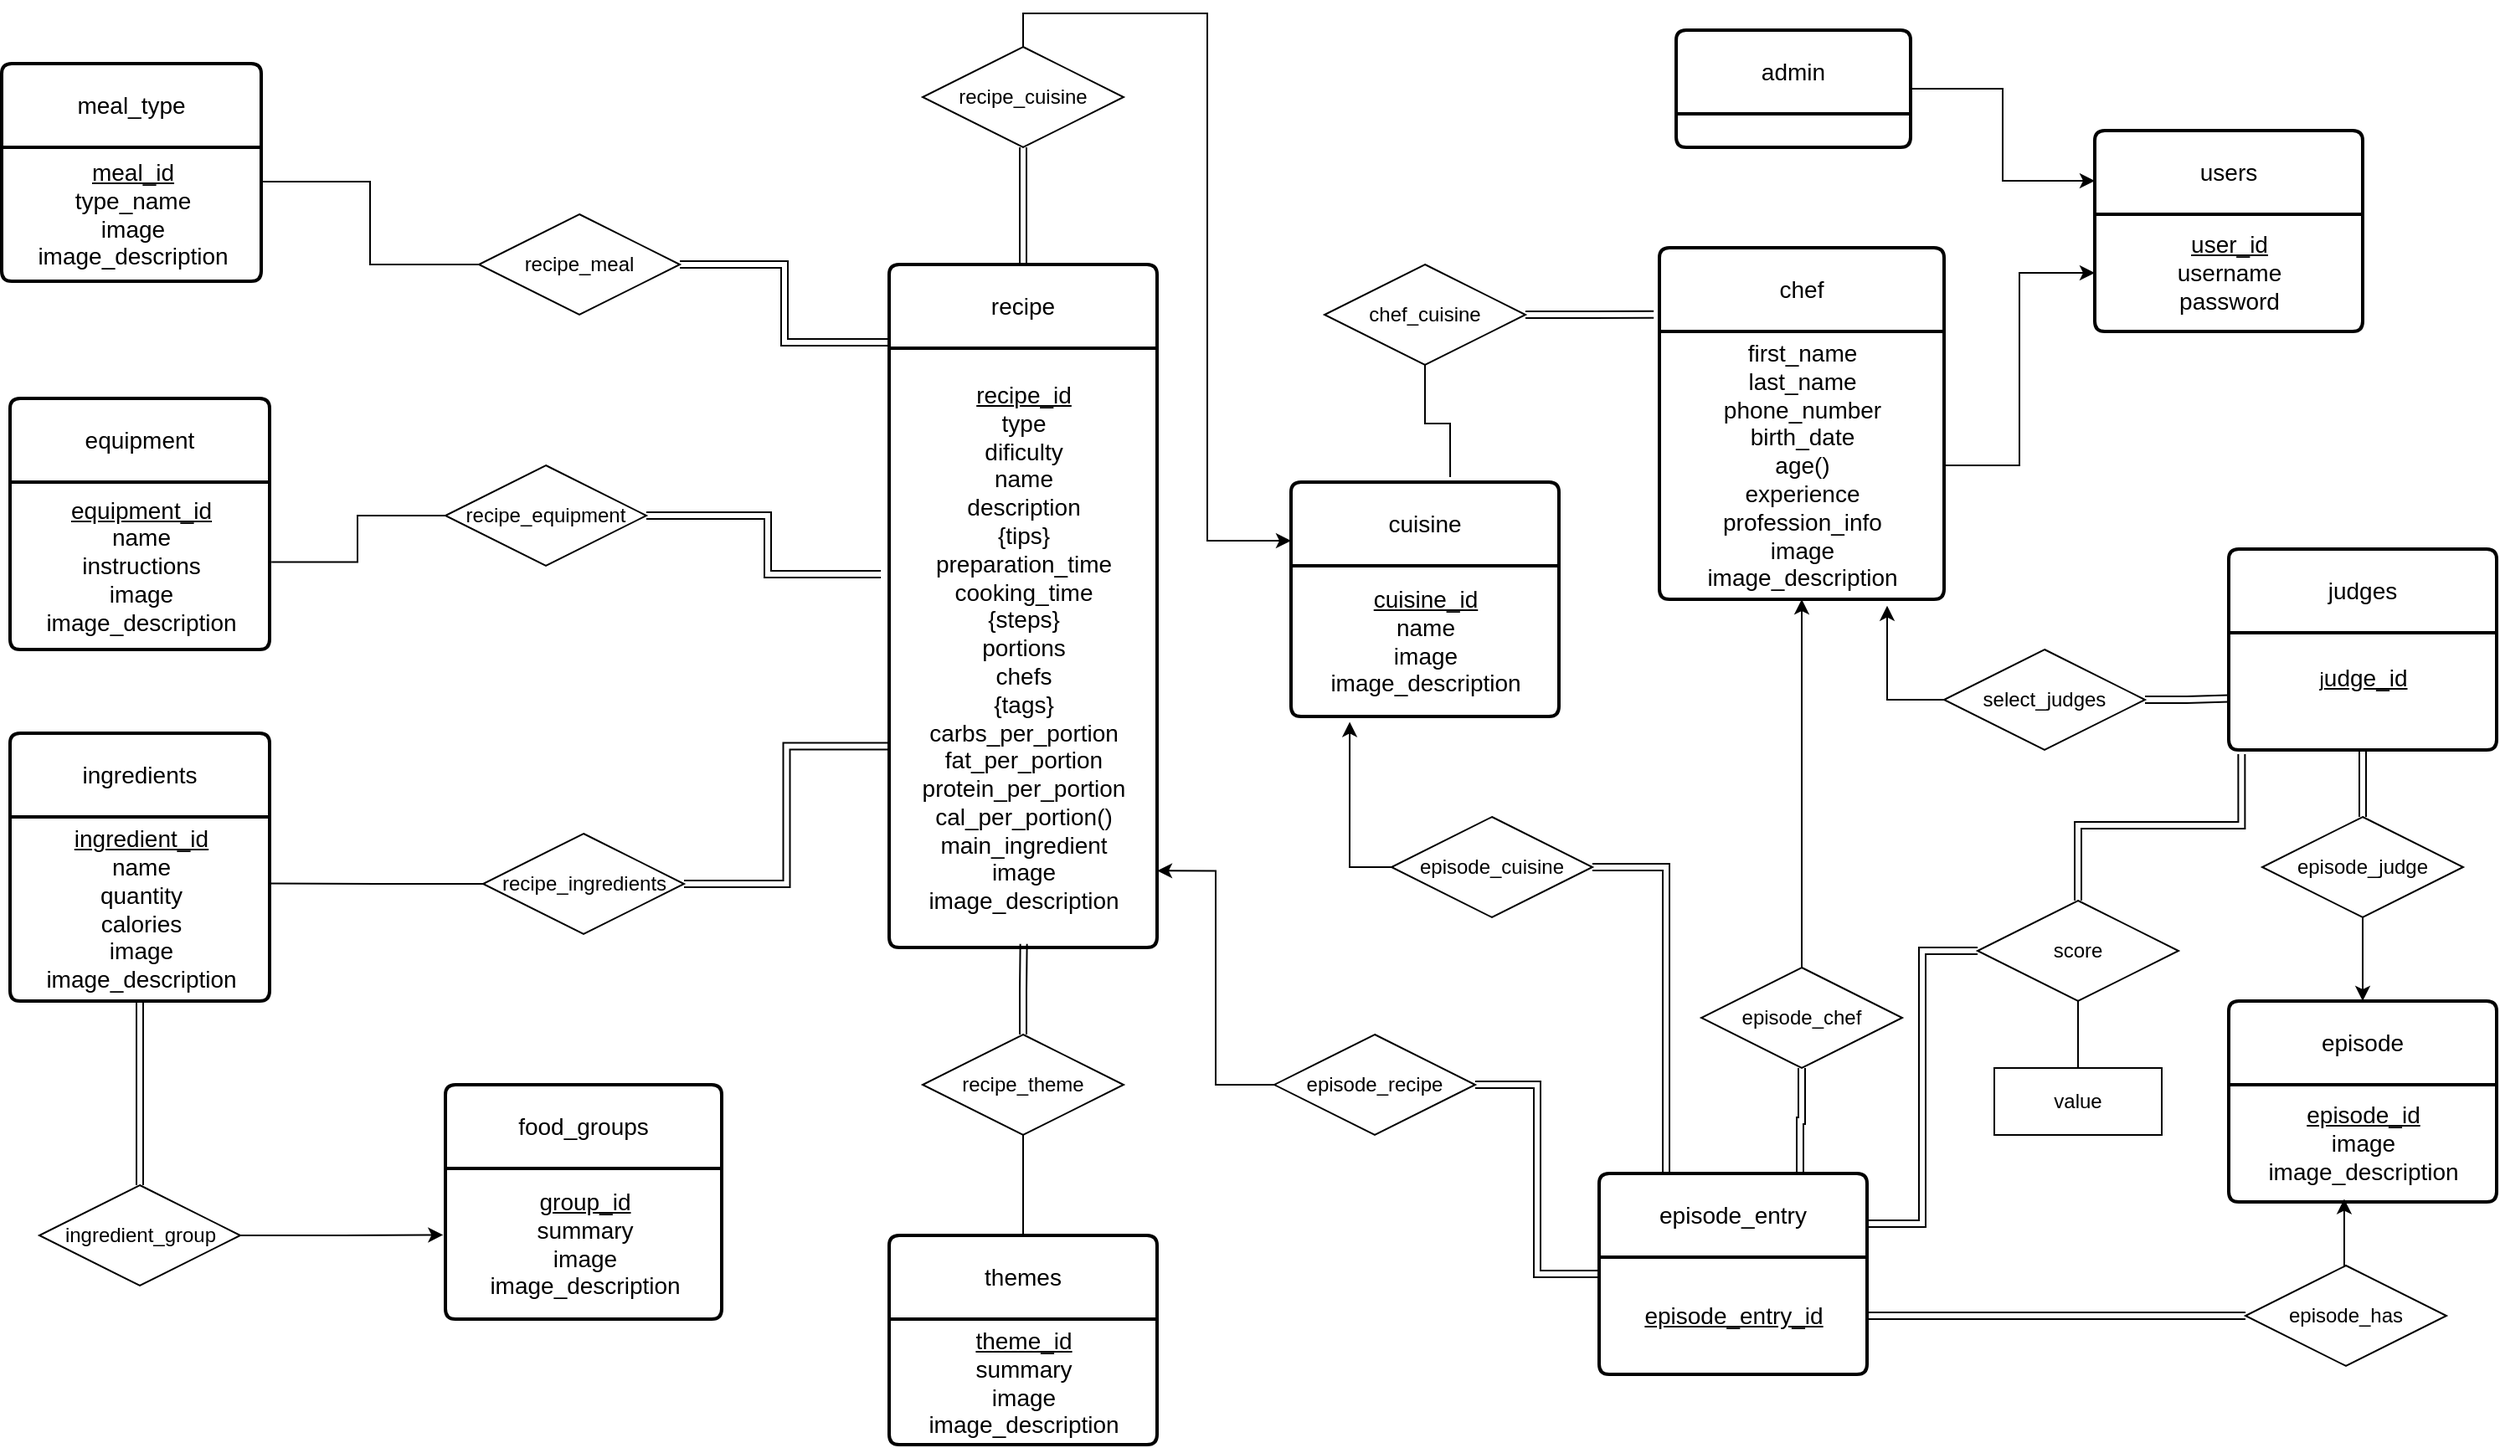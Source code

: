 <mxfile version="24.2.5" type="device">
  <diagram name="Page-1" id="YLJ0IZr-Ib7k4HzRPvkb">
    <mxGraphModel dx="1615" dy="968" grid="1" gridSize="10" guides="1" tooltips="1" connect="1" arrows="1" fold="1" page="1" pageScale="1" pageWidth="1600" pageHeight="900" math="0" shadow="0">
      <root>
        <mxCell id="0" />
        <mxCell id="1" parent="0" />
        <mxCell id="5_bJZATuuQAAXsXaT6q8-4" value="recipe" style="swimlane;childLayout=stackLayout;horizontal=1;startSize=50;horizontalStack=0;rounded=1;fontSize=14;fontStyle=0;strokeWidth=2;resizeParent=0;resizeLast=1;shadow=0;dashed=0;align=center;arcSize=4;whiteSpace=wrap;html=1;" parent="1" vertex="1">
          <mxGeometry x="610" y="170" width="160" height="408" as="geometry">
            <mxRectangle x="610" y="240" width="80" height="50" as="alternateBounds" />
          </mxGeometry>
        </mxCell>
        <mxCell id="5_bJZATuuQAAXsXaT6q8-6" value="&lt;u&gt;&lt;font style=&quot;font-size: 14px;&quot;&gt;recipe_id&lt;/font&gt;&lt;/u&gt;&lt;div&gt;&lt;span style=&quot;font-size: 14px;&quot;&gt;type&lt;/span&gt;&lt;/div&gt;&lt;div&gt;&lt;span style=&quot;font-size: 14px;&quot;&gt;dificulty&lt;/span&gt;&lt;/div&gt;&lt;div&gt;&lt;span style=&quot;font-size: 14px;&quot;&gt;name&lt;/span&gt;&lt;/div&gt;&lt;div&gt;&lt;span style=&quot;font-size: 14px;&quot;&gt;description&lt;/span&gt;&lt;/div&gt;&lt;div&gt;&lt;span style=&quot;font-size: 14px;&quot;&gt;{tips}&lt;/span&gt;&lt;/div&gt;&lt;div&gt;&lt;span style=&quot;font-size: 14px;&quot;&gt;preparation_time&lt;/span&gt;&lt;/div&gt;&lt;div&gt;&lt;span style=&quot;font-size: 14px;&quot;&gt;cooking_time&lt;/span&gt;&lt;/div&gt;&lt;div&gt;&lt;span style=&quot;font-size: 14px;&quot;&gt;{steps}&lt;/span&gt;&lt;/div&gt;&lt;div&gt;&lt;span style=&quot;font-size: 14px;&quot;&gt;portions&lt;/span&gt;&lt;/div&gt;&lt;div&gt;&lt;span style=&quot;font-size: 14px;&quot;&gt;chefs&lt;/span&gt;&lt;/div&gt;&lt;div&gt;&lt;span style=&quot;font-size: 14px;&quot;&gt;{tags}&lt;/span&gt;&lt;/div&gt;&lt;div&gt;&lt;span style=&quot;font-size: 14px;&quot;&gt;carbs_per_portion&lt;/span&gt;&lt;/div&gt;&lt;div&gt;&lt;span style=&quot;font-size: 14px;&quot;&gt;fat_per_portion&lt;/span&gt;&lt;/div&gt;&lt;div&gt;&lt;span style=&quot;font-size: 14px;&quot;&gt;protein_per_portion&lt;/span&gt;&lt;/div&gt;&lt;div&gt;&lt;span style=&quot;font-size: 14px;&quot;&gt;cal_per_portion()&lt;/span&gt;&lt;/div&gt;&lt;div&gt;&lt;span style=&quot;font-size: 14px;&quot;&gt;main_ingredient&lt;/span&gt;&lt;/div&gt;&lt;div&gt;&lt;div style=&quot;font-size: 13px;&quot;&gt;&lt;div style=&quot;font-size: 14px;&quot;&gt;image&lt;/div&gt;&lt;div style=&quot;font-size: 14px;&quot;&gt;image_description&lt;/div&gt;&lt;/div&gt;&lt;/div&gt;" style="text;html=1;align=center;verticalAlign=middle;resizable=0;points=[];autosize=1;strokeColor=none;fillColor=none;" parent="5_bJZATuuQAAXsXaT6q8-4" vertex="1">
          <mxGeometry y="50" width="160" height="358" as="geometry" />
        </mxCell>
        <mxCell id="5_bJZATuuQAAXsXaT6q8-485" style="edgeStyle=orthogonalEdgeStyle;rounded=0;orthogonalLoop=1;jettySize=auto;html=1;exitX=0.5;exitY=1;exitDx=0;exitDy=0;shape=link;" parent="1" source="5_bJZATuuQAAXsXaT6q8-11" target="5_bJZATuuQAAXsXaT6q8-4" edge="1">
          <mxGeometry relative="1" as="geometry" />
        </mxCell>
        <mxCell id="5_bJZATuuQAAXsXaT6q8-486" style="edgeStyle=orthogonalEdgeStyle;rounded=0;orthogonalLoop=1;jettySize=auto;html=1;exitX=0.5;exitY=0;exitDx=0;exitDy=0;entryX=0;entryY=0.25;entryDx=0;entryDy=0;" parent="1" source="5_bJZATuuQAAXsXaT6q8-11" target="5_bJZATuuQAAXsXaT6q8-434" edge="1">
          <mxGeometry relative="1" as="geometry" />
        </mxCell>
        <mxCell id="5_bJZATuuQAAXsXaT6q8-11" value="recipe_cuisine" style="shape=rhombus;perimeter=rhombusPerimeter;whiteSpace=wrap;html=1;align=center;" parent="1" vertex="1">
          <mxGeometry x="630" y="40" width="120" height="60" as="geometry" />
        </mxCell>
        <mxCell id="5_bJZATuuQAAXsXaT6q8-434" value="cuisine" style="swimlane;childLayout=stackLayout;horizontal=1;startSize=50;horizontalStack=0;rounded=1;fontSize=14;fontStyle=0;strokeWidth=2;resizeParent=0;resizeLast=1;shadow=0;dashed=0;align=center;arcSize=4;whiteSpace=wrap;html=1;" parent="1" vertex="1">
          <mxGeometry x="850" y="300" width="160" height="140" as="geometry" />
        </mxCell>
        <mxCell id="5_bJZATuuQAAXsXaT6q8-436" value="&lt;font size=&quot;1&quot; style=&quot;&quot;&gt;&lt;u style=&quot;font-size: 14px;&quot;&gt;cuisine_id&lt;/u&gt;&lt;/font&gt;&lt;div&gt;&lt;span style=&quot;font-size: 14px;&quot;&gt;name&lt;/span&gt;&lt;/div&gt;&lt;div&gt;&lt;div style=&quot;font-size: 14px;&quot;&gt;image&lt;/div&gt;&lt;div style=&quot;font-size: 14px;&quot;&gt;image_description&lt;/div&gt;&lt;/div&gt;" style="text;html=1;align=center;verticalAlign=middle;resizable=0;points=[];autosize=1;strokeColor=none;fillColor=none;" parent="5_bJZATuuQAAXsXaT6q8-434" vertex="1">
          <mxGeometry y="50" width="160" height="90" as="geometry" />
        </mxCell>
        <mxCell id="5_bJZATuuQAAXsXaT6q8-444" style="edgeStyle=orthogonalEdgeStyle;rounded=0;orthogonalLoop=1;jettySize=auto;html=1;exitX=0;exitY=0.5;exitDx=0;exitDy=0;endArrow=none;endFill=0;entryX=1.007;entryY=0.256;entryDx=0;entryDy=0;entryPerimeter=0;" parent="1" source="5_bJZATuuQAAXsXaT6q8-440" target="5_bJZATuuQAAXsXaT6q8-443" edge="1">
          <mxGeometry relative="1" as="geometry">
            <mxPoint x="230" y="270" as="targetPoint" />
          </mxGeometry>
        </mxCell>
        <mxCell id="5_bJZATuuQAAXsXaT6q8-440" value="recipe_meal" style="shape=rhombus;perimeter=rhombusPerimeter;whiteSpace=wrap;html=1;align=center;" parent="1" vertex="1">
          <mxGeometry x="365" y="140" width="120" height="60" as="geometry" />
        </mxCell>
        <mxCell id="5_bJZATuuQAAXsXaT6q8-441" value="meal_type" style="swimlane;childLayout=stackLayout;horizontal=1;startSize=50;horizontalStack=0;rounded=1;fontSize=14;fontStyle=0;strokeWidth=2;resizeParent=0;resizeLast=1;shadow=0;dashed=0;align=center;arcSize=4;whiteSpace=wrap;html=1;" parent="1" vertex="1">
          <mxGeometry x="80" y="50" width="155" height="130" as="geometry" />
        </mxCell>
        <mxCell id="5_bJZATuuQAAXsXaT6q8-443" value="&lt;font style=&quot;font-size: 14px;&quot;&gt;&lt;u&gt;meal_id&lt;/u&gt;&lt;/font&gt;&lt;div&gt;&lt;font style=&quot;font-size: 14px;&quot;&gt;type_name&lt;/font&gt;&lt;/div&gt;&lt;div&gt;&lt;font style=&quot;font-size: 14px;&quot;&gt;&lt;div&gt;image&lt;/div&gt;&lt;div&gt;image_description&lt;/div&gt;&lt;/font&gt;&lt;/div&gt;" style="text;html=1;align=center;verticalAlign=middle;resizable=0;points=[];autosize=1;strokeColor=none;fillColor=none;" parent="5_bJZATuuQAAXsXaT6q8-441" vertex="1">
          <mxGeometry y="50" width="155" height="80" as="geometry" />
        </mxCell>
        <mxCell id="5_bJZATuuQAAXsXaT6q8-445" style="edgeStyle=orthogonalEdgeStyle;rounded=0;orthogonalLoop=1;jettySize=auto;html=1;exitX=1;exitY=0.5;exitDx=0;exitDy=0;shape=link;entryX=0.004;entryY=0.114;entryDx=0;entryDy=0;entryPerimeter=0;" parent="1" source="5_bJZATuuQAAXsXaT6q8-440" target="5_bJZATuuQAAXsXaT6q8-4" edge="1">
          <mxGeometry relative="1" as="geometry">
            <mxPoint x="610" y="270" as="targetPoint" />
          </mxGeometry>
        </mxCell>
        <mxCell id="5_bJZATuuQAAXsXaT6q8-451" style="edgeStyle=orthogonalEdgeStyle;rounded=0;orthogonalLoop=1;jettySize=auto;html=1;exitX=0;exitY=0.5;exitDx=0;exitDy=0;endArrow=none;endFill=0;entryX=1.007;entryY=0.478;entryDx=0;entryDy=0;entryPerimeter=0;" parent="1" source="5_bJZATuuQAAXsXaT6q8-446" target="5_bJZATuuQAAXsXaT6q8-450" edge="1">
          <mxGeometry relative="1" as="geometry">
            <mxPoint x="230" y="380" as="targetPoint" />
          </mxGeometry>
        </mxCell>
        <mxCell id="5_bJZATuuQAAXsXaT6q8-452" style="edgeStyle=orthogonalEdgeStyle;rounded=0;orthogonalLoop=1;jettySize=auto;html=1;exitX=1;exitY=0.5;exitDx=0;exitDy=0;shape=link;entryX=-0.031;entryY=0.377;entryDx=0;entryDy=0;entryPerimeter=0;" parent="1" source="5_bJZATuuQAAXsXaT6q8-446" target="5_bJZATuuQAAXsXaT6q8-6" edge="1">
          <mxGeometry relative="1" as="geometry">
            <mxPoint x="612" y="457" as="targetPoint" />
          </mxGeometry>
        </mxCell>
        <mxCell id="5_bJZATuuQAAXsXaT6q8-446" value="recipe_equipment" style="shape=rhombus;perimeter=rhombusPerimeter;whiteSpace=wrap;html=1;align=center;" parent="1" vertex="1">
          <mxGeometry x="345" y="290" width="120" height="60" as="geometry" />
        </mxCell>
        <mxCell id="5_bJZATuuQAAXsXaT6q8-449" value="equipment" style="swimlane;childLayout=stackLayout;horizontal=1;startSize=50;horizontalStack=0;rounded=1;fontSize=14;fontStyle=0;strokeWidth=2;resizeParent=0;resizeLast=1;shadow=0;dashed=0;align=center;arcSize=4;whiteSpace=wrap;html=1;" parent="1" vertex="1">
          <mxGeometry x="85" y="250" width="155" height="150" as="geometry" />
        </mxCell>
        <mxCell id="5_bJZATuuQAAXsXaT6q8-450" value="&lt;font style=&quot;font-size: 14px;&quot;&gt;&lt;u&gt;equipment_id&lt;/u&gt;&lt;/font&gt;&lt;div style=&quot;font-size: 14px;&quot;&gt;name&lt;/div&gt;&lt;div style=&quot;font-size: 14px;&quot;&gt;instructions&lt;/div&gt;&lt;div style=&quot;font-size: 14px;&quot;&gt;&lt;span style=&quot;background-color: initial;&quot;&gt;image&lt;/span&gt;&lt;/div&gt;&lt;div style=&quot;font-size: 14px;&quot;&gt;image_description&lt;/div&gt;" style="text;html=1;align=center;verticalAlign=middle;resizable=0;points=[];autosize=1;strokeColor=none;fillColor=none;" parent="5_bJZATuuQAAXsXaT6q8-449" vertex="1">
          <mxGeometry y="50" width="155" height="100" as="geometry" />
        </mxCell>
        <mxCell id="5_bJZATuuQAAXsXaT6q8-453" style="edgeStyle=orthogonalEdgeStyle;rounded=0;orthogonalLoop=1;jettySize=auto;html=1;exitX=0;exitY=0.5;exitDx=0;exitDy=0;endArrow=none;endFill=0;entryX=1.006;entryY=0.361;entryDx=0;entryDy=0;entryPerimeter=0;" parent="1" source="5_bJZATuuQAAXsXaT6q8-454" target="5_bJZATuuQAAXsXaT6q8-456" edge="1">
          <mxGeometry relative="1" as="geometry">
            <mxPoint x="230" y="620" as="targetPoint" />
          </mxGeometry>
        </mxCell>
        <mxCell id="5_bJZATuuQAAXsXaT6q8-454" value="recipe_ingredients" style="shape=rhombus;perimeter=rhombusPerimeter;whiteSpace=wrap;html=1;align=center;" parent="1" vertex="1">
          <mxGeometry x="367.5" y="510" width="120" height="60" as="geometry" />
        </mxCell>
        <mxCell id="5_bJZATuuQAAXsXaT6q8-455" value="ingredients" style="swimlane;childLayout=stackLayout;horizontal=1;startSize=50;horizontalStack=0;rounded=1;fontSize=14;fontStyle=0;strokeWidth=2;resizeParent=0;resizeLast=1;shadow=0;dashed=0;align=center;arcSize=4;whiteSpace=wrap;html=1;" parent="1" vertex="1">
          <mxGeometry x="85" y="450" width="155" height="160" as="geometry" />
        </mxCell>
        <mxCell id="5_bJZATuuQAAXsXaT6q8-456" value="&lt;font style=&quot;font-size: 14px;&quot;&gt;&lt;u&gt;ingredient_id&lt;/u&gt;&lt;/font&gt;&lt;div style=&quot;font-size: 14px;&quot;&gt;name&lt;/div&gt;&lt;div style=&quot;font-size: 14px;&quot;&gt;quantity&lt;/div&gt;&lt;div style=&quot;font-size: 14px;&quot;&gt;calories&lt;/div&gt;&lt;div style=&quot;font-size: 14px;&quot;&gt;image&lt;/div&gt;&lt;div style=&quot;font-size: 14px;&quot;&gt;image_description&lt;/div&gt;" style="text;html=1;align=center;verticalAlign=middle;resizable=0;points=[];autosize=1;strokeColor=none;fillColor=none;" parent="5_bJZATuuQAAXsXaT6q8-455" vertex="1">
          <mxGeometry y="50" width="155" height="110" as="geometry" />
        </mxCell>
        <mxCell id="5_bJZATuuQAAXsXaT6q8-457" style="edgeStyle=orthogonalEdgeStyle;rounded=0;orthogonalLoop=1;jettySize=auto;html=1;exitX=1;exitY=0.5;exitDx=0;exitDy=0;entryX=-0.006;entryY=0.664;entryDx=0;entryDy=0;entryPerimeter=0;shape=link;" parent="1" source="5_bJZATuuQAAXsXaT6q8-454" target="5_bJZATuuQAAXsXaT6q8-6" edge="1">
          <mxGeometry relative="1" as="geometry" />
        </mxCell>
        <mxCell id="5_bJZATuuQAAXsXaT6q8-465" style="edgeStyle=orthogonalEdgeStyle;rounded=0;orthogonalLoop=1;jettySize=auto;html=1;exitX=0.5;exitY=0;exitDx=0;exitDy=0;shape=link;" parent="1" source="5_bJZATuuQAAXsXaT6q8-459" target="5_bJZATuuQAAXsXaT6q8-456" edge="1">
          <mxGeometry relative="1" as="geometry" />
        </mxCell>
        <mxCell id="5_bJZATuuQAAXsXaT6q8-466" style="edgeStyle=orthogonalEdgeStyle;rounded=0;orthogonalLoop=1;jettySize=auto;html=1;exitX=1;exitY=0.5;exitDx=0;exitDy=0;entryX=-0.008;entryY=0.441;entryDx=0;entryDy=0;entryPerimeter=0;" parent="1" source="5_bJZATuuQAAXsXaT6q8-459" target="5_bJZATuuQAAXsXaT6q8-464" edge="1">
          <mxGeometry relative="1" as="geometry" />
        </mxCell>
        <mxCell id="5_bJZATuuQAAXsXaT6q8-459" value="ingredient_group" style="shape=rhombus;perimeter=rhombusPerimeter;whiteSpace=wrap;html=1;align=center;" parent="1" vertex="1">
          <mxGeometry x="102.5" y="720" width="120" height="60" as="geometry" />
        </mxCell>
        <mxCell id="5_bJZATuuQAAXsXaT6q8-460" value="food_groups" style="swimlane;childLayout=stackLayout;horizontal=1;startSize=50;horizontalStack=0;rounded=1;fontSize=14;fontStyle=0;strokeWidth=2;resizeParent=0;resizeLast=1;shadow=0;dashed=0;align=center;arcSize=4;whiteSpace=wrap;html=1;" parent="1" vertex="1">
          <mxGeometry x="345" y="660" width="165" height="140" as="geometry" />
        </mxCell>
        <mxCell id="5_bJZATuuQAAXsXaT6q8-464" value="&lt;span style=&quot;font-size: 14px;&quot;&gt;&lt;u&gt;group_id&lt;/u&gt;&lt;/span&gt;&lt;div&gt;&lt;span style=&quot;font-size: 14px;&quot;&gt;summary&lt;br&gt;&lt;/span&gt;&lt;div&gt;&lt;div style=&quot;font-size: 14px;&quot;&gt;image&lt;/div&gt;&lt;div style=&quot;font-size: 14px;&quot;&gt;image_description&lt;/div&gt;&lt;/div&gt;&lt;/div&gt;" style="text;html=1;align=center;verticalAlign=middle;resizable=0;points=[];autosize=1;strokeColor=none;fillColor=none;" parent="5_bJZATuuQAAXsXaT6q8-460" vertex="1">
          <mxGeometry y="50" width="165" height="90" as="geometry" />
        </mxCell>
        <mxCell id="5_bJZATuuQAAXsXaT6q8-472" style="edgeStyle=orthogonalEdgeStyle;rounded=0;orthogonalLoop=1;jettySize=auto;html=1;exitX=0.5;exitY=1;exitDx=0;exitDy=0;entryX=0.5;entryY=0;entryDx=0;entryDy=0;endArrow=none;endFill=0;" parent="1" source="5_bJZATuuQAAXsXaT6q8-467" target="5_bJZATuuQAAXsXaT6q8-468" edge="1">
          <mxGeometry relative="1" as="geometry" />
        </mxCell>
        <mxCell id="5_bJZATuuQAAXsXaT6q8-467" value="recipe_theme" style="shape=rhombus;perimeter=rhombusPerimeter;whiteSpace=wrap;html=1;align=center;" parent="1" vertex="1">
          <mxGeometry x="630" y="630" width="120" height="60" as="geometry" />
        </mxCell>
        <mxCell id="5_bJZATuuQAAXsXaT6q8-468" value="themes" style="swimlane;childLayout=stackLayout;horizontal=1;startSize=50;horizontalStack=0;rounded=1;fontSize=14;fontStyle=0;strokeWidth=2;resizeParent=0;resizeLast=1;shadow=0;dashed=0;align=center;arcSize=4;whiteSpace=wrap;html=1;" parent="1" vertex="1">
          <mxGeometry x="610" y="750" width="160" height="125" as="geometry" />
        </mxCell>
        <mxCell id="5_bJZATuuQAAXsXaT6q8-471" value="&lt;div style=&quot;font-size: 14px;&quot;&gt;&lt;u&gt;theme_id&lt;/u&gt;&lt;/div&gt;&lt;div style=&quot;font-size: 14px;&quot;&gt;summary&lt;/div&gt;&lt;div style=&quot;font-size: 14px;&quot;&gt;image&lt;/div&gt;&lt;div style=&quot;font-size: 14px;&quot;&gt;image_description&lt;/div&gt;" style="text;html=1;align=center;verticalAlign=middle;resizable=0;points=[];autosize=1;strokeColor=none;fillColor=none;" parent="5_bJZATuuQAAXsXaT6q8-468" vertex="1">
          <mxGeometry y="50" width="160" height="75" as="geometry" />
        </mxCell>
        <mxCell id="5_bJZATuuQAAXsXaT6q8-474" value="users" style="swimlane;childLayout=stackLayout;horizontal=1;startSize=50;horizontalStack=0;rounded=1;fontSize=14;fontStyle=0;strokeWidth=2;resizeParent=0;resizeLast=1;shadow=0;dashed=0;align=center;arcSize=4;whiteSpace=wrap;html=1;" parent="1" vertex="1">
          <mxGeometry x="1330" y="90" width="160" height="120" as="geometry" />
        </mxCell>
        <mxCell id="5_bJZATuuQAAXsXaT6q8-476" value="&lt;font style=&quot;font-size: 14px;&quot;&gt;&lt;u&gt;user_id&lt;/u&gt;&lt;/font&gt;&lt;div&gt;&lt;font style=&quot;font-size: 14px;&quot;&gt;username&lt;/font&gt;&lt;/div&gt;&lt;div&gt;&lt;font style=&quot;font-size: 14px;&quot;&gt;password&lt;/font&gt;&lt;/div&gt;" style="text;html=1;align=center;verticalAlign=middle;resizable=0;points=[];autosize=1;strokeColor=none;fillColor=none;" parent="5_bJZATuuQAAXsXaT6q8-474" vertex="1">
          <mxGeometry y="50" width="160" height="70" as="geometry" />
        </mxCell>
        <mxCell id="5_bJZATuuQAAXsXaT6q8-483" style="edgeStyle=orthogonalEdgeStyle;rounded=0;orthogonalLoop=1;jettySize=auto;html=1;exitX=1;exitY=0.5;exitDx=0;exitDy=0;entryX=0;entryY=0.25;entryDx=0;entryDy=0;" parent="1" source="5_bJZATuuQAAXsXaT6q8-477" target="5_bJZATuuQAAXsXaT6q8-474" edge="1">
          <mxGeometry relative="1" as="geometry" />
        </mxCell>
        <mxCell id="5_bJZATuuQAAXsXaT6q8-477" value="admin" style="swimlane;childLayout=stackLayout;horizontal=1;startSize=50;horizontalStack=0;rounded=1;fontSize=14;fontStyle=0;strokeWidth=2;resizeParent=0;resizeLast=1;shadow=0;dashed=0;align=center;arcSize=4;whiteSpace=wrap;html=1;" parent="1" vertex="1">
          <mxGeometry x="1080" y="30" width="140" height="70" as="geometry" />
        </mxCell>
        <mxCell id="5_bJZATuuQAAXsXaT6q8-484" style="edgeStyle=orthogonalEdgeStyle;rounded=0;orthogonalLoop=1;jettySize=auto;html=1;" parent="1" source="5_bJZATuuQAAXsXaT6q8-482" target="5_bJZATuuQAAXsXaT6q8-476" edge="1">
          <mxGeometry relative="1" as="geometry" />
        </mxCell>
        <mxCell id="5_bJZATuuQAAXsXaT6q8-480" value="chef" style="swimlane;childLayout=stackLayout;horizontal=1;startSize=50;horizontalStack=0;rounded=1;fontSize=14;fontStyle=0;strokeWidth=2;resizeParent=0;resizeLast=1;shadow=0;dashed=0;align=center;arcSize=4;whiteSpace=wrap;html=1;" parent="1" vertex="1">
          <mxGeometry x="1070" y="160" width="170" height="210" as="geometry" />
        </mxCell>
        <mxCell id="5_bJZATuuQAAXsXaT6q8-482" value="&lt;span style=&quot;font-size: 14px;&quot;&gt;first_name&lt;/span&gt;&lt;div&gt;&lt;span style=&quot;font-size: 14px;&quot;&gt;last_name&lt;/span&gt;&lt;/div&gt;&lt;div&gt;&lt;span style=&quot;font-size: 14px;&quot;&gt;phone_number&lt;/span&gt;&lt;/div&gt;&lt;div&gt;&lt;span style=&quot;font-size: 14px;&quot;&gt;birth_date&lt;/span&gt;&lt;/div&gt;&lt;div&gt;&lt;span style=&quot;font-size: 14px;&quot;&gt;age()&lt;/span&gt;&lt;/div&gt;&lt;div&gt;&lt;span style=&quot;font-size: 14px;&quot;&gt;experience&lt;/span&gt;&lt;/div&gt;&lt;div&gt;&lt;span style=&quot;font-size: 14px;&quot;&gt;profession_info&lt;/span&gt;&lt;/div&gt;&lt;div&gt;&lt;div style=&quot;font-size: 14px;&quot;&gt;image&lt;/div&gt;&lt;div style=&quot;font-size: 14px;&quot;&gt;image_description&lt;/div&gt;&lt;/div&gt;" style="text;html=1;align=center;verticalAlign=middle;resizable=0;points=[];autosize=1;strokeColor=none;fillColor=none;" parent="5_bJZATuuQAAXsXaT6q8-480" vertex="1">
          <mxGeometry y="50" width="170" height="160" as="geometry" />
        </mxCell>
        <mxCell id="5_bJZATuuQAAXsXaT6q8-489" style="edgeStyle=orthogonalEdgeStyle;rounded=0;orthogonalLoop=1;jettySize=auto;html=1;endArrow=none;endFill=0;entryX=0.594;entryY=-0.021;entryDx=0;entryDy=0;entryPerimeter=0;" parent="1" source="5_bJZATuuQAAXsXaT6q8-487" target="5_bJZATuuQAAXsXaT6q8-434" edge="1">
          <mxGeometry relative="1" as="geometry">
            <mxPoint x="930" y="300" as="targetPoint" />
          </mxGeometry>
        </mxCell>
        <mxCell id="5_bJZATuuQAAXsXaT6q8-487" value="chef_cuisine" style="shape=rhombus;perimeter=rhombusPerimeter;whiteSpace=wrap;html=1;align=center;" parent="1" vertex="1">
          <mxGeometry x="870" y="170" width="120" height="60" as="geometry" />
        </mxCell>
        <mxCell id="5_bJZATuuQAAXsXaT6q8-488" style="edgeStyle=orthogonalEdgeStyle;rounded=0;orthogonalLoop=1;jettySize=auto;html=1;exitX=1;exitY=0.5;exitDx=0;exitDy=0;entryX=-0.02;entryY=0.19;entryDx=0;entryDy=0;entryPerimeter=0;shape=link;" parent="1" source="5_bJZATuuQAAXsXaT6q8-487" target="5_bJZATuuQAAXsXaT6q8-480" edge="1">
          <mxGeometry relative="1" as="geometry" />
        </mxCell>
        <mxCell id="FVXXeiRj1QKPrUbn_lMj-1" value="episode" style="swimlane;childLayout=stackLayout;horizontal=1;startSize=50;horizontalStack=0;rounded=1;fontSize=14;fontStyle=0;strokeWidth=2;resizeParent=0;resizeLast=1;shadow=0;dashed=0;align=center;arcSize=4;whiteSpace=wrap;html=1;" parent="1" vertex="1">
          <mxGeometry x="1410" y="610" width="160" height="120" as="geometry" />
        </mxCell>
        <mxCell id="FVXXeiRj1QKPrUbn_lMj-3" value="&lt;u&gt;&lt;font style=&quot;font-size: 14px;&quot;&gt;episode_id&lt;/font&gt;&lt;/u&gt;&lt;div&gt;&lt;div style=&quot;font-size: 14px;&quot;&gt;image&lt;/div&gt;&lt;div style=&quot;font-size: 14px;&quot;&gt;image_description&lt;/div&gt;&lt;/div&gt;" style="text;html=1;align=center;verticalAlign=middle;resizable=0;points=[];autosize=1;strokeColor=none;fillColor=none;" parent="FVXXeiRj1QKPrUbn_lMj-1" vertex="1">
          <mxGeometry y="50" width="160" height="70" as="geometry" />
        </mxCell>
        <mxCell id="FVXXeiRj1QKPrUbn_lMj-4" style="edgeStyle=orthogonalEdgeStyle;rounded=0;orthogonalLoop=1;jettySize=auto;html=1;exitX=0.5;exitY=0;exitDx=0;exitDy=0;entryX=0.502;entryY=0.994;entryDx=0;entryDy=0;entryPerimeter=0;shape=link;" parent="1" source="5_bJZATuuQAAXsXaT6q8-467" target="5_bJZATuuQAAXsXaT6q8-6" edge="1">
          <mxGeometry relative="1" as="geometry" />
        </mxCell>
        <mxCell id="UxKgNipJyTwT5KoMr4Kn-3" style="edgeStyle=orthogonalEdgeStyle;rounded=0;orthogonalLoop=1;jettySize=auto;html=1;exitX=0.5;exitY=1;exitDx=0;exitDy=0;entryX=0.5;entryY=0;entryDx=0;entryDy=0;" edge="1" parent="1" source="FVXXeiRj1QKPrUbn_lMj-32" target="FVXXeiRj1QKPrUbn_lMj-1">
          <mxGeometry relative="1" as="geometry" />
        </mxCell>
        <mxCell id="UxKgNipJyTwT5KoMr4Kn-4" style="edgeStyle=orthogonalEdgeStyle;rounded=0;orthogonalLoop=1;jettySize=auto;html=1;exitX=0.5;exitY=0;exitDx=0;exitDy=0;shape=link;" edge="1" parent="1" source="FVXXeiRj1QKPrUbn_lMj-32" target="Yezbm0M-GNu2I1qRMzDH-3">
          <mxGeometry relative="1" as="geometry" />
        </mxCell>
        <mxCell id="FVXXeiRj1QKPrUbn_lMj-32" value="episode_judge" style="shape=rhombus;perimeter=rhombusPerimeter;whiteSpace=wrap;html=1;align=center;" parent="1" vertex="1">
          <mxGeometry x="1430" y="500" width="120" height="60" as="geometry" />
        </mxCell>
        <mxCell id="PZtOJaksMu6tY0Mp_Fj7-9" style="edgeStyle=orthogonalEdgeStyle;rounded=0;orthogonalLoop=1;jettySize=auto;html=1;exitX=0.5;exitY=1;exitDx=0;exitDy=0;entryX=0.75;entryY=0;entryDx=0;entryDy=0;shape=link;" parent="1" source="FVXXeiRj1QKPrUbn_lMj-33" target="PZtOJaksMu6tY0Mp_Fj7-1" edge="1">
          <mxGeometry relative="1" as="geometry" />
        </mxCell>
        <mxCell id="PZtOJaksMu6tY0Mp_Fj7-10" style="edgeStyle=orthogonalEdgeStyle;rounded=0;orthogonalLoop=1;jettySize=auto;html=1;exitX=0.5;exitY=0;exitDx=0;exitDy=0;" parent="1" source="FVXXeiRj1QKPrUbn_lMj-33" target="5_bJZATuuQAAXsXaT6q8-482" edge="1">
          <mxGeometry relative="1" as="geometry" />
        </mxCell>
        <mxCell id="FVXXeiRj1QKPrUbn_lMj-33" value="episode_chef" style="shape=rhombus;perimeter=rhombusPerimeter;whiteSpace=wrap;html=1;align=center;" parent="1" vertex="1">
          <mxGeometry x="1095" y="590" width="120" height="60" as="geometry" />
        </mxCell>
        <mxCell id="PZtOJaksMu6tY0Mp_Fj7-7" style="edgeStyle=orthogonalEdgeStyle;rounded=0;orthogonalLoop=1;jettySize=auto;html=1;exitX=1;exitY=0.5;exitDx=0;exitDy=0;entryX=0.25;entryY=0;entryDx=0;entryDy=0;shape=link;" parent="1" source="FVXXeiRj1QKPrUbn_lMj-34" target="PZtOJaksMu6tY0Mp_Fj7-1" edge="1">
          <mxGeometry relative="1" as="geometry" />
        </mxCell>
        <mxCell id="FVXXeiRj1QKPrUbn_lMj-34" value="episode_cuisine" style="shape=rhombus;perimeter=rhombusPerimeter;whiteSpace=wrap;html=1;align=center;" parent="1" vertex="1">
          <mxGeometry x="910" y="500" width="120" height="60" as="geometry" />
        </mxCell>
        <mxCell id="PZtOJaksMu6tY0Mp_Fj7-5" style="edgeStyle=orthogonalEdgeStyle;rounded=0;orthogonalLoop=1;jettySize=auto;html=1;exitX=1;exitY=0.5;exitDx=0;exitDy=0;entryX=0;entryY=0.5;entryDx=0;entryDy=0;shape=link;" parent="1" source="FVXXeiRj1QKPrUbn_lMj-35" target="PZtOJaksMu6tY0Mp_Fj7-1" edge="1">
          <mxGeometry relative="1" as="geometry" />
        </mxCell>
        <mxCell id="FVXXeiRj1QKPrUbn_lMj-35" value="episode_recipe" style="shape=rhombus;perimeter=rhombusPerimeter;whiteSpace=wrap;html=1;align=center;" parent="1" vertex="1">
          <mxGeometry x="840" y="630" width="120" height="60" as="geometry" />
        </mxCell>
        <mxCell id="PZtOJaksMu6tY0Mp_Fj7-1" value="episode_entry" style="swimlane;childLayout=stackLayout;horizontal=1;startSize=50;horizontalStack=0;rounded=1;fontSize=14;fontStyle=0;strokeWidth=2;resizeParent=0;resizeLast=1;shadow=0;dashed=0;align=center;arcSize=4;whiteSpace=wrap;html=1;" parent="1" vertex="1">
          <mxGeometry x="1034" y="713" width="160" height="120" as="geometry" />
        </mxCell>
        <mxCell id="PZtOJaksMu6tY0Mp_Fj7-3" value="&lt;font style=&quot;font-size: 14px;&quot;&gt;&lt;u&gt;episode_entry_id&lt;/u&gt;&lt;/font&gt;" style="text;html=1;align=center;verticalAlign=middle;resizable=0;points=[];autosize=1;strokeColor=none;fillColor=none;" parent="PZtOJaksMu6tY0Mp_Fj7-1" vertex="1">
          <mxGeometry y="50" width="160" height="70" as="geometry" />
        </mxCell>
        <mxCell id="PZtOJaksMu6tY0Mp_Fj7-11" style="edgeStyle=orthogonalEdgeStyle;rounded=0;orthogonalLoop=1;jettySize=auto;html=1;exitX=0;exitY=0.5;exitDx=0;exitDy=0;shape=link;" parent="1" source="PZtOJaksMu6tY0Mp_Fj7-4" target="PZtOJaksMu6tY0Mp_Fj7-3" edge="1">
          <mxGeometry relative="1" as="geometry" />
        </mxCell>
        <mxCell id="PZtOJaksMu6tY0Mp_Fj7-4" value="episode_has" style="shape=rhombus;perimeter=rhombusPerimeter;whiteSpace=wrap;html=1;align=center;" parent="1" vertex="1">
          <mxGeometry x="1420" y="768" width="120" height="60" as="geometry" />
        </mxCell>
        <mxCell id="PZtOJaksMu6tY0Mp_Fj7-6" style="edgeStyle=orthogonalEdgeStyle;rounded=0;orthogonalLoop=1;jettySize=auto;html=1;exitX=0;exitY=0.5;exitDx=0;exitDy=0;entryX=1;entryY=0.872;entryDx=0;entryDy=0;entryPerimeter=0;" parent="1" source="FVXXeiRj1QKPrUbn_lMj-35" target="5_bJZATuuQAAXsXaT6q8-6" edge="1">
          <mxGeometry relative="1" as="geometry" />
        </mxCell>
        <mxCell id="PZtOJaksMu6tY0Mp_Fj7-8" style="edgeStyle=orthogonalEdgeStyle;rounded=0;orthogonalLoop=1;jettySize=auto;html=1;exitX=0;exitY=0.5;exitDx=0;exitDy=0;entryX=0.219;entryY=1.036;entryDx=0;entryDy=0;entryPerimeter=0;" parent="1" source="FVXXeiRj1QKPrUbn_lMj-34" target="5_bJZATuuQAAXsXaT6q8-436" edge="1">
          <mxGeometry relative="1" as="geometry" />
        </mxCell>
        <mxCell id="PZtOJaksMu6tY0Mp_Fj7-14" style="edgeStyle=orthogonalEdgeStyle;rounded=0;orthogonalLoop=1;jettySize=auto;html=1;exitX=0.5;exitY=0;exitDx=0;exitDy=0;entryX=0.431;entryY=0.975;entryDx=0;entryDy=0;entryPerimeter=0;" parent="1" source="PZtOJaksMu6tY0Mp_Fj7-4" target="FVXXeiRj1QKPrUbn_lMj-3" edge="1">
          <mxGeometry relative="1" as="geometry" />
        </mxCell>
        <mxCell id="Yezbm0M-GNu2I1qRMzDH-1" value="judges" style="swimlane;childLayout=stackLayout;horizontal=1;startSize=50;horizontalStack=0;rounded=1;fontSize=14;fontStyle=0;strokeWidth=2;resizeParent=0;resizeLast=1;shadow=0;dashed=0;align=center;arcSize=4;whiteSpace=wrap;html=1;" parent="1" vertex="1">
          <mxGeometry x="1410" y="340" width="160" height="120" as="geometry" />
        </mxCell>
        <mxCell id="Yezbm0M-GNu2I1qRMzDH-3" value="j&lt;u&gt;&lt;font style=&quot;font-size: 14px;&quot;&gt;udge_id&lt;/font&gt;&lt;/u&gt;&lt;div&gt;&lt;u&gt;&lt;font style=&quot;font-size: 14px;&quot;&gt;&lt;br&gt;&lt;/font&gt;&lt;/u&gt;&lt;/div&gt;" style="text;html=1;align=center;verticalAlign=middle;resizable=0;points=[];autosize=1;strokeColor=none;fillColor=none;" parent="Yezbm0M-GNu2I1qRMzDH-1" vertex="1">
          <mxGeometry y="50" width="160" height="70" as="geometry" />
        </mxCell>
        <mxCell id="Yezbm0M-GNu2I1qRMzDH-4" value="select_judges" style="shape=rhombus;perimeter=rhombusPerimeter;whiteSpace=wrap;html=1;align=center;" parent="1" vertex="1">
          <mxGeometry x="1240" y="400" width="120" height="60" as="geometry" />
        </mxCell>
        <mxCell id="UxKgNipJyTwT5KoMr4Kn-2" style="edgeStyle=orthogonalEdgeStyle;rounded=0;orthogonalLoop=1;jettySize=auto;html=1;exitX=0.5;exitY=1;exitDx=0;exitDy=0;entryX=0.5;entryY=0;entryDx=0;entryDy=0;endArrow=none;endFill=0;" edge="1" parent="1" source="Yezbm0M-GNu2I1qRMzDH-5" target="UxKgNipJyTwT5KoMr4Kn-1">
          <mxGeometry relative="1" as="geometry" />
        </mxCell>
        <mxCell id="UxKgNipJyTwT5KoMr4Kn-6" style="edgeStyle=orthogonalEdgeStyle;rounded=0;orthogonalLoop=1;jettySize=auto;html=1;exitX=0;exitY=0.5;exitDx=0;exitDy=0;entryX=1;entryY=0.25;entryDx=0;entryDy=0;shape=link;" edge="1" parent="1" source="Yezbm0M-GNu2I1qRMzDH-5" target="PZtOJaksMu6tY0Mp_Fj7-1">
          <mxGeometry relative="1" as="geometry" />
        </mxCell>
        <mxCell id="Yezbm0M-GNu2I1qRMzDH-5" value="score" style="shape=rhombus;perimeter=rhombusPerimeter;whiteSpace=wrap;html=1;align=center;" parent="1" vertex="1">
          <mxGeometry x="1260" y="550" width="120" height="60" as="geometry" />
        </mxCell>
        <mxCell id="UxKgNipJyTwT5KoMr4Kn-1" value="value" style="whiteSpace=wrap;html=1;align=center;" vertex="1" parent="1">
          <mxGeometry x="1270" y="650" width="100" height="40" as="geometry" />
        </mxCell>
        <mxCell id="UxKgNipJyTwT5KoMr4Kn-5" style="edgeStyle=orthogonalEdgeStyle;rounded=0;orthogonalLoop=1;jettySize=auto;html=1;exitX=0.5;exitY=0;exitDx=0;exitDy=0;entryX=0.048;entryY=1.035;entryDx=0;entryDy=0;entryPerimeter=0;shape=link;" edge="1" parent="1" source="Yezbm0M-GNu2I1qRMzDH-5" target="Yezbm0M-GNu2I1qRMzDH-3">
          <mxGeometry relative="1" as="geometry" />
        </mxCell>
        <mxCell id="UxKgNipJyTwT5KoMr4Kn-7" style="edgeStyle=orthogonalEdgeStyle;rounded=0;orthogonalLoop=1;jettySize=auto;html=1;exitX=1;exitY=0.5;exitDx=0;exitDy=0;entryX=0.001;entryY=0.56;entryDx=0;entryDy=0;entryPerimeter=0;endArrow=none;endFill=0;shape=link;" edge="1" parent="1" source="Yezbm0M-GNu2I1qRMzDH-4" target="Yezbm0M-GNu2I1qRMzDH-3">
          <mxGeometry relative="1" as="geometry" />
        </mxCell>
        <mxCell id="UxKgNipJyTwT5KoMr4Kn-8" style="edgeStyle=orthogonalEdgeStyle;rounded=0;orthogonalLoop=1;jettySize=auto;html=1;exitX=0;exitY=0.5;exitDx=0;exitDy=0;entryX=0.8;entryY=1.024;entryDx=0;entryDy=0;entryPerimeter=0;endArrow=classic;endFill=1;" edge="1" parent="1" source="Yezbm0M-GNu2I1qRMzDH-4" target="5_bJZATuuQAAXsXaT6q8-482">
          <mxGeometry relative="1" as="geometry" />
        </mxCell>
      </root>
    </mxGraphModel>
  </diagram>
</mxfile>
